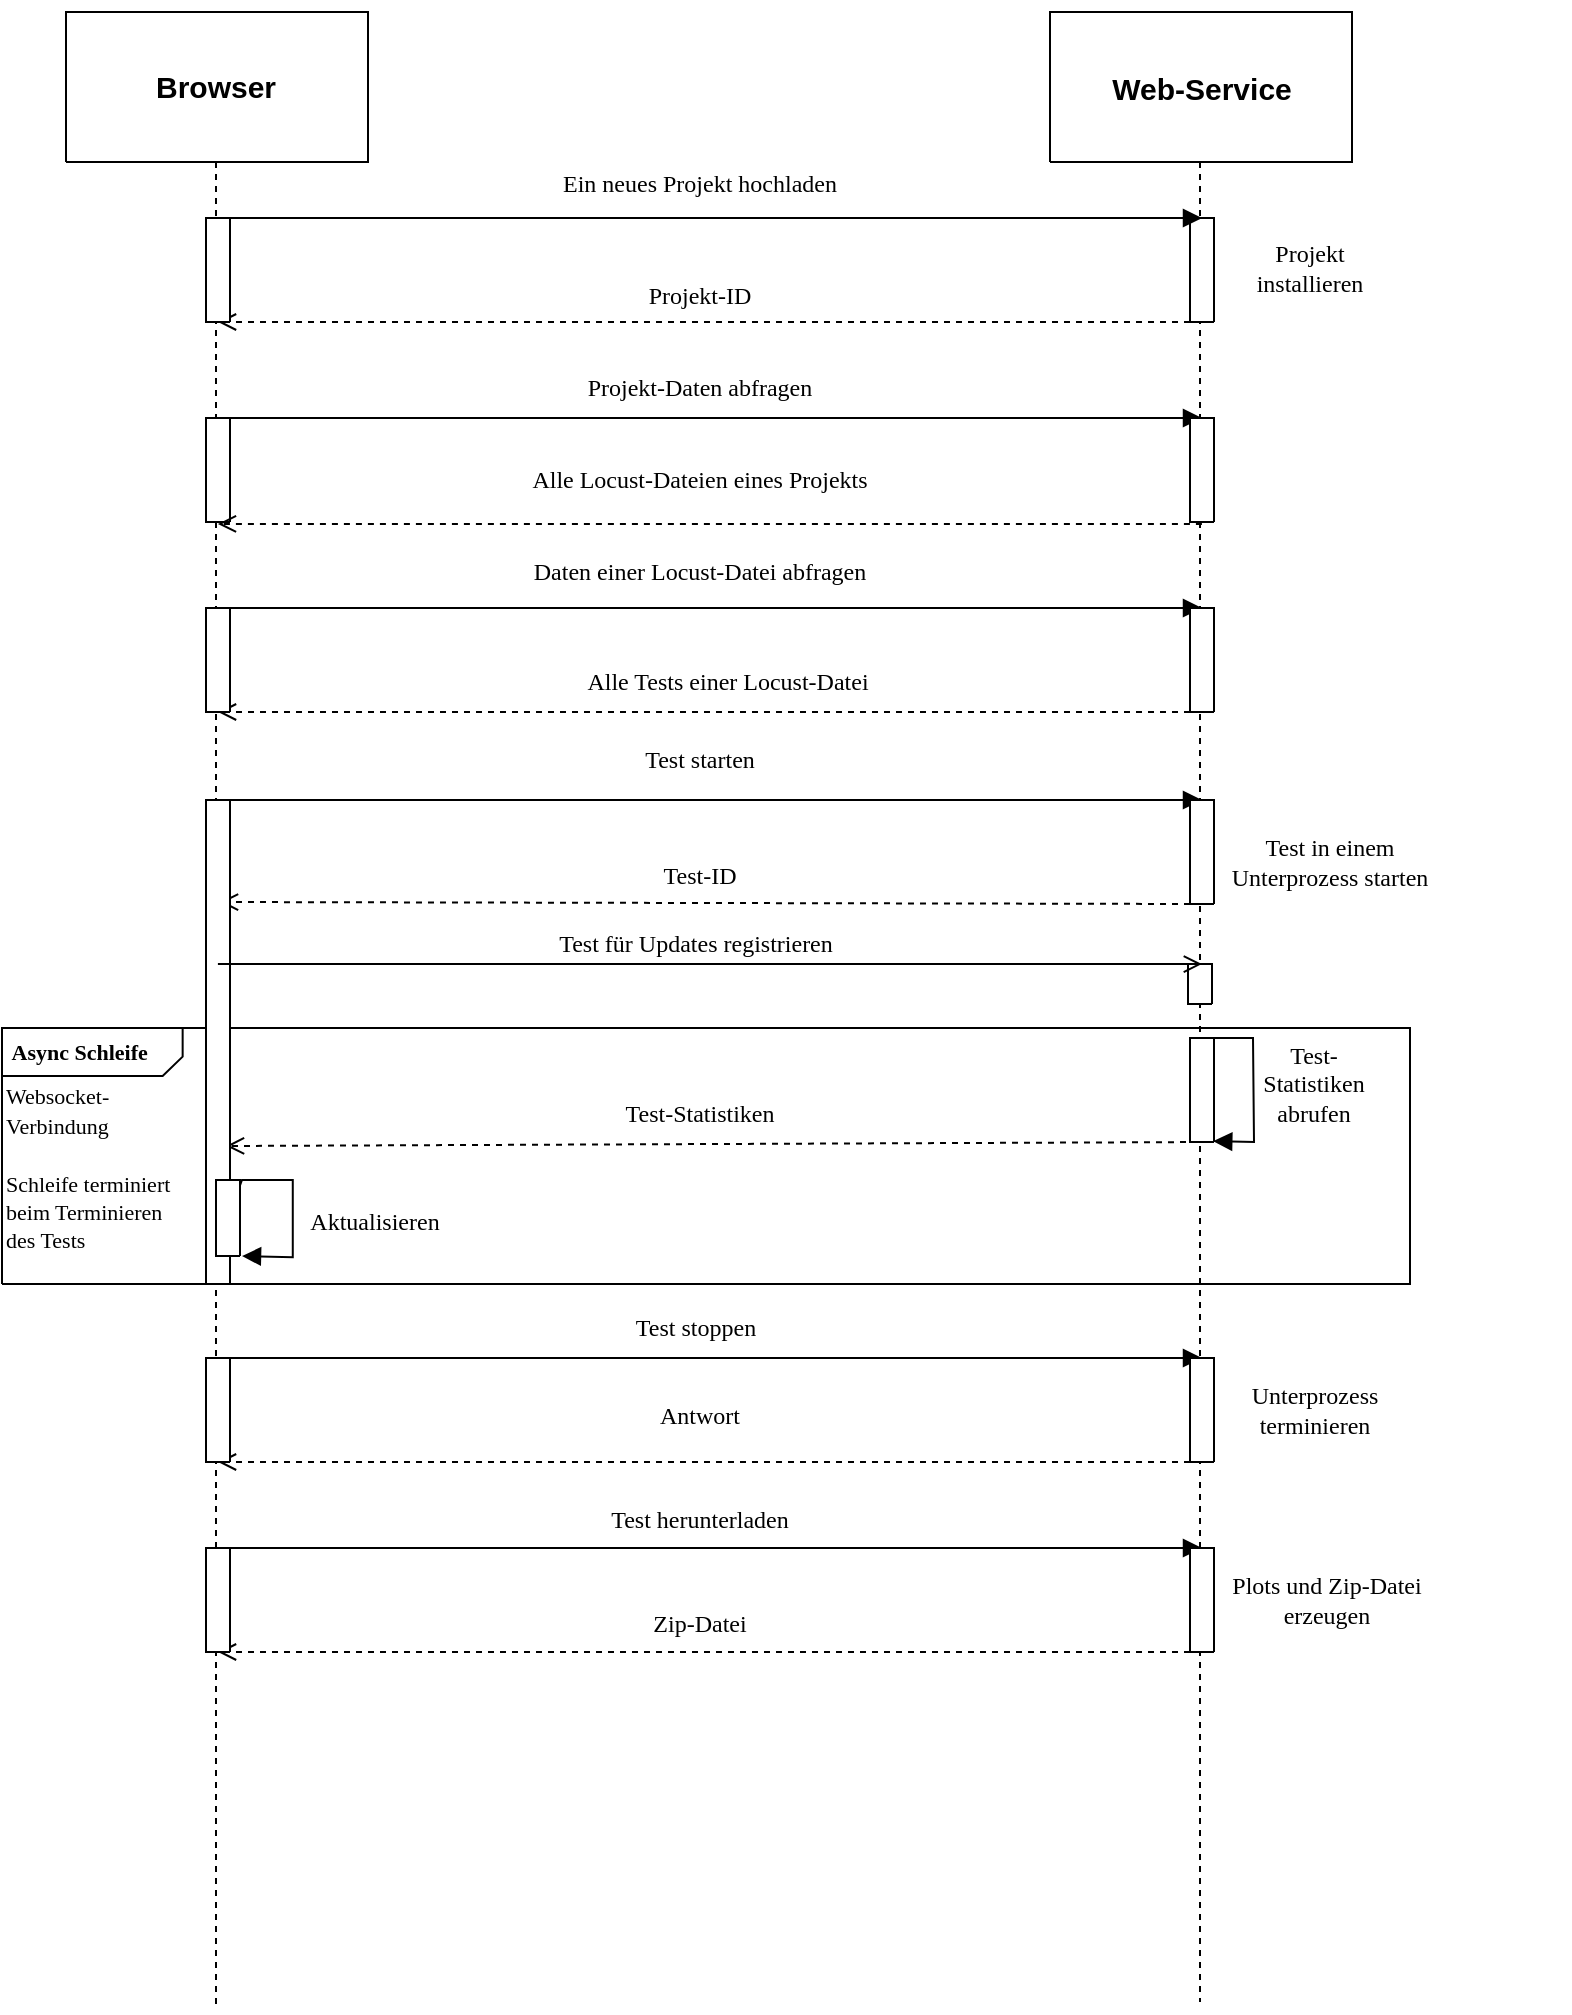 <mxfile version="16.1.2" type="device"><diagram name="Zeichenblatt-1" id="Zeichenblatt-1"><mxGraphModel dx="1102" dy="857" grid="1" gridSize="10" guides="1" tooltips="1" connect="1" arrows="1" fold="1" page="1" pageScale="1" pageWidth="827" pageHeight="1169" math="0" shadow="0"><root><mxCell id="0"/><mxCell id="1" value="Verbinder" parent="0"/><mxCell id="32" style="vsdxID=87;fillColor=#FFFFFF;gradientColor=none;fillOpacity=0;shape=stencil(nZBLDoAgDERP0z3SIyjew0SURgSD+Lu9kMZoXLhwN9O+tukAlrNpJg1SzDH4QW/URgNYgZTkjA4UkwJUgGXng+6DX1zLfmoymdXo17xh5zmRJ6Q42BWCfc2oJfdAr+Yv+AP9Cb7OJ3H/2JG1HNGz/84klThPVCc=);labelBackgroundColor=none;rounded=0;html=1;whiteSpace=wrap;" parent="1" vertex="1"><mxGeometry x="56" y="533" width="704" height="128" as="geometry"/></mxCell><mxCell id="33" value="&lt;font style=&quot;font-size: 11px ; font-family: &amp;#34;calibri&amp;#34; ; color: #000000 ; direction: ltr ; letter-spacing: 0px ; line-height: 120% ; opacity: 1&quot;&gt;&lt;b&gt;&amp;nbsp;Async Schleife&lt;/b&gt;&lt;b&gt;&lt;br&gt;&lt;/b&gt;&lt;/font&gt;" style="verticalAlign=middle;align=left;vsdxID=88;fillColor=#ffffff;gradientColor=none;shape=stencil(nZHBDsIgEES/Zq9kYWvUc63/0aRUiAgNpWr/vpA9WHswqbeZ5c2GzALVo2kHDQrHFMNdv2yXDNAFlLLe6GhTVkANUN2HqG8xTL5jP7SFLOoRnmXDm3NYEgpndhLZXxl11q9QKUUld+BKnOgLP5zFsdoT+LEd/wM3P87iU0xvneNe1+/bIvOIj0DNAg==);labelBackgroundColor=none;rounded=0;html=1;whiteSpace=wrap;" parent="32" vertex="1"><mxGeometry width="704" height="24" as="geometry"/></mxCell><mxCell id="34" value="&lt;font style=&quot;font-size: 11px ; font-family: &amp;#34;calibri&amp;#34; ; color: #000000 ; direction: ltr ; letter-spacing: 0px ; line-height: 120% ; opacity: 1&quot;&gt;Websocket-Verbindung&lt;br&gt;&lt;br&gt;Schleife terminiert&lt;br&gt;beim Terminieren&lt;br&gt;des Tests&lt;br&gt;&lt;/font&gt;" style="verticalAlign=middle;align=left;vsdxID=89;fillColor=none;gradientColor=none;labelBackgroundColor=none;rounded=0;html=1;strokeColor=none;whiteSpace=wrap;" parent="32" vertex="1"><mxGeometry y="24" width="100" height="92" as="geometry"/></mxCell><mxCell id="2" style="vsdxID=2;fillColor=#FFFFFF;gradientColor=none;shape=stencil(nZBLDoAgDERP0z3SIyjew0SURgSD+Lu9kMZoXLhwN9O+tukAlrNpJg1SzDH4QW/URgNYgZTkjA4UkwJUgGXng+6DX1zLfmoymdXo17xh5zmRJ6Q42BWCfc2oJfdAr+Yv+AP9Cb7OJ3H/2JG1HNGz/84klThPVCc=);labelBackgroundColor=none;rounded=0;html=1;whiteSpace=wrap;" parent="1" vertex="1"><mxGeometry x="88" y="25" width="151" height="75" as="geometry"/></mxCell><mxCell id="3" style="vsdxID=3;fillColor=#FFFFFF;gradientColor=none;shape=stencil(nZBLDoAgDERP0z3SIyjew0SURgSD+Lu9kMZoXLhwN9O+tukAlrNpJg1SzDH4QW/URgNYgZTkjA4UkwJUgGXng+6DX1zLfmoymdXo17xh5zmRJ6Q42BWCfc2oJfdAr+Yv+AP9Cb7OJ3H/2JG1HNGz/84klThPVCc=);labelBackgroundColor=none;rounded=0;html=1;whiteSpace=wrap;" parent="2" vertex="1"><mxGeometry x="39" y="19" width="72" height="36" as="geometry"/></mxCell><mxCell id="4" style="vsdxID=4;fillColor=#FFFFFF;gradientColor=none;shape=stencil(1VFBDsIgEHwNRxKE+IJa/7GxSyFiaRa07e+FLImtB+/eZnZmdgkjTJcczCi0SpniHRc/ZCfMRWjtJ4fkc0HC9MJ0NhKOFJ/TwHyG6qzoEV91w8q5s6oRrTamJ8X8yl6gW9GoeZuVtgP9vUitElafJMUM2cfpEA1AI8pyRNoAYwuylBbEeTf+h2cV8Plm60Pglvb6dy1lxJWa/g0=);labelBackgroundColor=none;rounded=0;html=1;whiteSpace=wrap;" parent="2" vertex="1"><mxGeometry x="63" y="-5" width="24" height="1" as="geometry"/></mxCell><mxCell id="5" style="vsdxID=6;edgeStyle=none;dashed=1;startArrow=none;endArrow=none;startSize=5;endSize=5;spacingTop=0;spacingBottom=0;spacingLeft=0;spacingRight=0;verticalAlign=middle;html=1;labelBackgroundColor=#ffffff;rounded=0;" parent="2" edge="1"><mxGeometry relative="1" as="geometry"><Array as="points"/><mxPoint x="75" y="75" as="sourcePoint"/><mxPoint x="75" y="999" as="targetPoint"/></mxGeometry></mxCell><mxCell id="6" value="&lt;font style=&quot;font-size:16px;font-family:Calibri;color:#000000;direction:ltr;letter-spacing:0px;line-height:120%;opacity:1&quot;&gt;&lt;b&gt;Browser&lt;br/&gt;&lt;/b&gt;&lt;/font&gt;" style="text;vsdxID=2;fillColor=none;gradientColor=none;labelBackgroundColor=none;rounded=0;html=1;whiteSpace=wrap;verticalAlign=middle;align=center;strokeColor=none;;html=1;" parent="2" vertex="1"><mxGeometry y="-0.74" width="151.49" height="75.74" as="geometry"/></mxCell><mxCell id="XmL9ngLNrvEU6f_XPUR1-67" value="&lt;font color=&quot;#000000&quot; size=&quot;1&quot;&gt;&lt;b style=&quot;font-size: 15px&quot;&gt;Browser&lt;/b&gt;&lt;/font&gt;" style="rounded=0;whiteSpace=wrap;html=1;labelBackgroundColor=none;labelBorderColor=none;fontColor=#F19C99;strokeColor=none;" parent="2" vertex="1"><mxGeometry x="15" y="7" width="120" height="60" as="geometry"/></mxCell><mxCell id="7" style="vsdxID=7;fillColor=#FFFFFF;gradientColor=none;shape=stencil(nZBLDoAgDERP0z3SIyjew0SURgSD+Lu9kMZoXLhwN9O+tukAlrNpJg1SzDH4QW/URgNYgZTkjA4UkwJUgGXng+6DX1zLfmoymdXo17xh5zmRJ6Q42BWCfc2oJfdAr+Yv+AP9Cb7OJ3H/2JG1HNGz/84klThPVCc=);labelBackgroundColor=none;rounded=0;html=1;whiteSpace=wrap;" parent="1" vertex="1"><mxGeometry x="580" y="25" width="151" height="75" as="geometry"/></mxCell><mxCell id="8" style="vsdxID=8;fillColor=#FFFFFF;gradientColor=none;shape=stencil(nZBLDoAgDERP0z3SIyjew0SURgSD+Lu9kMZoXLhwN9O+tukAlrNpJg1SzDH4QW/URgNYgZTkjA4UkwJUgGXng+6DX1zLfmoymdXo17xh5zmRJ6Q42BWCfc2oJfdAr+Yv+AP9Cb7OJ3H/2JG1HNGz/84klThPVCc=);labelBackgroundColor=none;rounded=0;html=1;whiteSpace=wrap;" parent="7" vertex="1"><mxGeometry x="39" y="19" width="72" height="36" as="geometry"/></mxCell><mxCell id="9" style="vsdxID=9;fillColor=#FFFFFF;gradientColor=none;shape=stencil(1VFBDsIgEHwNRxKE+IJa/7GxSyFiaRa07e+FLImtB+/eZnZmdgkjTJcczCi0SpniHRc/ZCfMRWjtJ4fkc0HC9MJ0NhKOFJ/TwHyG6qzoEV91w8q5s6oRrTamJ8X8yl6gW9GoeZuVtgP9vUitElafJMUM2cfpEA1AI8pyRNoAYwuylBbEeTf+h2cV8Plm60Pglvb6dy1lxJWa/g0=);labelBackgroundColor=none;rounded=0;html=1;whiteSpace=wrap;" parent="7" vertex="1"><mxGeometry x="63" y="-5" width="24" height="1" as="geometry"/></mxCell><mxCell id="10" style="vsdxID=11;edgeStyle=none;dashed=1;startArrow=none;endArrow=none;startSize=5;endSize=5;spacingTop=0;spacingBottom=0;spacingLeft=0;spacingRight=0;verticalAlign=middle;html=1;labelBackgroundColor=#ffffff;rounded=0;" parent="7" edge="1"><mxGeometry relative="1" as="geometry"><Array as="points"/><mxPoint x="75" y="75" as="sourcePoint"/><mxPoint x="75" y="995" as="targetPoint"/></mxGeometry></mxCell><mxCell id="11" value="&lt;font style=&quot;font-size:16px;font-family:Calibri;color:#000000;direction:ltr;letter-spacing:0px;line-height:120%;opacity:1&quot;&gt;&lt;b&gt;Server&lt;br/&gt;&lt;/b&gt;&lt;/font&gt;" style="text;vsdxID=7;fillColor=none;gradientColor=none;labelBackgroundColor=none;rounded=0;html=1;whiteSpace=wrap;verticalAlign=middle;align=center;strokeColor=none;;html=1;" parent="7" vertex="1"><mxGeometry y="-0.74" width="151.49" height="75.74" as="geometry"/></mxCell><mxCell id="XmL9ngLNrvEU6f_XPUR1-68" value="&lt;font color=&quot;#000000&quot; size=&quot;1&quot;&gt;&lt;b style=&quot;font-size: 15px&quot;&gt;Web-Service&lt;/b&gt;&lt;/font&gt;" style="rounded=0;whiteSpace=wrap;html=1;labelBackgroundColor=none;labelBorderColor=none;fontColor=#F19C99;strokeColor=none;" parent="7" vertex="1"><mxGeometry x="15.74" y="7.5" width="120" height="60" as="geometry"/></mxCell><mxCell id="57" style="vsdxID=19;edgeStyle=none;dashed=1;startArrow=none;endArrow=open;startSize=2;endSize=7;spacingTop=0;spacingBottom=0;spacingLeft=0;spacingRight=0;verticalAlign=middle;html=1;labelBackgroundColor=#ffffff;rounded=0;" parent="1" edge="1"><mxGeometry relative="1" as="geometry"><mxPoint as="offset"/><Array as="points"/><mxPoint x="656" y="180" as="sourcePoint"/><mxPoint x="164" y="180" as="targetPoint"/></mxGeometry></mxCell><mxCell id="12" style="vsdxID=29;rotation=270;fillColor=#FFFFFF;gradientColor=none;shape=stencil(nZBLDoAgDERP0z3SIyjew0SURgSD+Lu9kMZoXLhwN9O+tukAlrNpJg1SzDH4QW/URgNYgZTkjA4UkwJUgGXng+6DX1zLfmoymdXo17xh5zmRJ6Q42BWCfc2oJfdAr+Yv+AP9Cb7OJ3H/2JG1HNGz/84klThPVCc=);labelBackgroundColor=none;rounded=0;html=1;whiteSpace=wrap;" parent="1" vertex="1"><mxGeometry x="138" y="148" width="52" height="12" as="geometry"/></mxCell><mxCell id="13" style="vsdxID=30;rotation=270;fillColor=#FFFFFF;gradientColor=none;shape=stencil(nZBLDoAgDERP0z3SIyjew0SURgSD+Lu9kMZoXLhwN9O+tukAlrNpJg1SzDH4QW/URgNYgZTkjA4UkwJUgGXng+6DX1zLfmoymdXo17xh5zmRJ6Q42BWCfc2oJfdAr+Yv+AP9Cb7OJ3H/2JG1HNGz/84klThPVCc=);labelBackgroundColor=none;rounded=0;html=1;whiteSpace=wrap;" parent="1" vertex="1"><mxGeometry x="630" y="148" width="52" height="12" as="geometry"/></mxCell><mxCell id="14" value="&lt;font style=&quot;font-size: 12px ; font-family: &amp;#34;calibri&amp;#34; ; color: #000000 ; direction: ltr ; letter-spacing: 0px ; line-height: 120% ; opacity: 1&quot;&gt;Ein neues Projekt hochladen&lt;br&gt;&lt;/font&gt;" style="verticalAlign=middle;align=center;vsdxID=50;fillColor=none;gradientColor=none;shape=stencil(nZBLDoAgDERP0z3SIyjew0SURgSD+Lu9kMZoXLhwN9O+tukAlrNpJg1SzDH4QW/URgNYgZTkjA4UkwJUgGXng+6DX1zLfmoymdXo17xh5zmRJ6Q42BWCfc2oJfdAr+Yv+AP9Cb7OJ3H/2JG1HNGz/84klThPVCc=);strokeColor=none;labelBackgroundColor=none;rounded=0;html=1;whiteSpace=wrap;" parent="1" vertex="1"><mxGeometry x="275" y="101" width="260" height="20" as="geometry"/></mxCell><mxCell id="15" value="&lt;font style=&quot;font-size: 12px ; font-family: &amp;#34;calibri&amp;#34; ; color: #000000 ; direction: ltr ; letter-spacing: 0px ; line-height: 120% ; opacity: 1&quot;&gt;Projekt&lt;br&gt;installieren&lt;br&gt;&lt;/font&gt;" style="verticalAlign=middle;align=center;vsdxID=51;fillColor=none;gradientColor=none;shape=stencil(nZBLDoAgDERP0z3SIyjew0SURgSD+Lu9kMZoXLhwN9O+tukAlrNpJg1SzDH4QW/URgNYgZTkjA4UkwJUgGXng+6DX1zLfmoymdXo17xh5zmRJ6Q42BWCfc2oJfdAr+Yv+AP9Cb7OJ3H/2JG1HNGz/84klThPVCc=);strokeColor=none;labelBackgroundColor=none;rounded=0;html=1;whiteSpace=wrap;" parent="1" vertex="1"><mxGeometry x="580" y="143" width="260" height="20" as="geometry"/></mxCell><mxCell id="16" value="&lt;font style=&quot;font-size: 12px ; font-family: &amp;#34;calibri&amp;#34; ; color: #000000 ; direction: ltr ; letter-spacing: 0px ; line-height: 120% ; opacity: 1&quot;&gt;Projekt-ID&lt;br&gt;&lt;/font&gt;" style="verticalAlign=middle;align=center;vsdxID=52;fillColor=none;gradientColor=none;shape=stencil(nZBLDoAgDERP0z3SIyjew0SURgSD+Lu9kMZoXLhwN9O+tukAlrNpJg1SzDH4QW/URgNYgZTkjA4UkwJUgGXng+6DX1zLfmoymdXo17xh5zmRJ6Q42BWCfc2oJfdAr+Yv+AP9Cb7OJ3H/2JG1HNGz/84klThPVCc=);strokeColor=none;labelBackgroundColor=none;rounded=0;html=1;whiteSpace=wrap;" parent="1" vertex="1"><mxGeometry x="275" y="157" width="260" height="20" as="geometry"/></mxCell><mxCell id="58" style="vsdxID=59;edgeStyle=none;startArrow=none;endArrow=block;startSize=2;endSize=7;spacingTop=0;spacingBottom=0;spacingLeft=0;spacingRight=0;verticalAlign=middle;html=1;labelBackgroundColor=#ffffff;rounded=0;" parent="1" edge="1"><mxGeometry relative="1" as="geometry"><mxPoint as="offset"/><Array as="points"/><mxPoint x="164" y="228" as="sourcePoint"/><mxPoint x="656" y="228" as="targetPoint"/></mxGeometry></mxCell><mxCell id="17" style="vsdxID=61;rotation=270;fillColor=#FFFFFF;gradientColor=none;shape=stencil(nZBLDoAgDERP0z3SIyjew0SURgSD+Lu9kMZoXLhwN9O+tukAlrNpJg1SzDH4QW/URgNYgZTkjA4UkwJUgGXng+6DX1zLfmoymdXo17xh5zmRJ6Q42BWCfc2oJfdAr+Yv+AP9Cb7OJ3H/2JG1HNGz/84klThPVCc=);labelBackgroundColor=none;rounded=0;html=1;whiteSpace=wrap;" parent="1" vertex="1"><mxGeometry x="138" y="248" width="52" height="12" as="geometry"/></mxCell><mxCell id="18" style="vsdxID=62;rotation=270;fillColor=#FFFFFF;gradientColor=none;shape=stencil(nZBLDoAgDERP0z3SIyjew0SURgSD+Lu9kMZoXLhwN9O+tukAlrNpJg1SzDH4QW/URgNYgZTkjA4UkwJUgGXng+6DX1zLfmoymdXo17xh5zmRJ6Q42BWCfc2oJfdAr+Yv+AP9Cb7OJ3H/2JG1HNGz/84klThPVCc=);labelBackgroundColor=none;rounded=0;html=1;whiteSpace=wrap;" parent="1" vertex="1"><mxGeometry x="630" y="248" width="52" height="12" as="geometry"/></mxCell><mxCell id="19" value="&lt;font style=&quot;font-size: 12px ; font-family: &amp;#34;calibri&amp;#34; ; color: #000000 ; direction: ltr ; letter-spacing: 0px ; line-height: 120% ; opacity: 1&quot;&gt;Alle Locust-Dateien eines Projekts&lt;br&gt;&lt;/font&gt;" style="verticalAlign=middle;align=center;vsdxID=63;fillColor=none;gradientColor=none;shape=stencil(nZBLDoAgDERP0z3SIyjew0SURgSD+Lu9kMZoXLhwN9O+tukAlrNpJg1SzDH4QW/URgNYgZTkjA4UkwJUgGXng+6DX1zLfmoymdXo17xh5zmRJ6Q42BWCfc2oJfdAr+Yv+AP9Cb7OJ3H/2JG1HNGz/84klThPVCc=);strokeColor=none;labelBackgroundColor=none;rounded=0;html=1;whiteSpace=wrap;" parent="1" vertex="1"><mxGeometry x="275" y="249" width="260" height="20" as="geometry"/></mxCell><mxCell id="20" value="&lt;font style=&quot;font-size: 12px ; font-family: &amp;#34;calibri&amp;#34; ; color: #000000 ; direction: ltr ; letter-spacing: 0px ; line-height: 120% ; opacity: 1&quot;&gt;Projekt-Daten abfragen&lt;br&gt;&lt;/font&gt;" style="verticalAlign=middle;align=center;vsdxID=64;fillColor=none;gradientColor=none;shape=stencil(nZBLDoAgDERP0z3SIyjew0SURgSD+Lu9kMZoXLhwN9O+tukAlrNpJg1SzDH4QW/URgNYgZTkjA4UkwJUgGXng+6DX1zLfmoymdXo17xh5zmRJ6Q42BWCfc2oJfdAr+Yv+AP9Cb7OJ3H/2JG1HNGz/84klThPVCc=);strokeColor=none;labelBackgroundColor=none;rounded=0;html=1;whiteSpace=wrap;" parent="1" vertex="1"><mxGeometry x="275" y="203" width="260" height="20" as="geometry"/></mxCell><mxCell id="59" style="vsdxID=65;edgeStyle=none;startArrow=none;endArrow=block;startSize=2;endSize=7;spacingTop=0;spacingBottom=0;spacingLeft=0;spacingRight=0;verticalAlign=middle;html=1;labelBackgroundColor=#ffffff;rounded=0;" parent="1" edge="1"><mxGeometry relative="1" as="geometry"><mxPoint as="offset"/><Array as="points"/><mxPoint x="164" y="323" as="sourcePoint"/><mxPoint x="656" y="323" as="targetPoint"/></mxGeometry></mxCell><mxCell id="60" style="vsdxID=66;edgeStyle=none;dashed=1;startArrow=none;endArrow=open;startSize=2;endSize=7;spacingTop=0;spacingBottom=0;spacingLeft=0;spacingRight=0;verticalAlign=middle;html=1;labelBackgroundColor=#ffffff;rounded=0;" parent="1" edge="1"><mxGeometry relative="1" as="geometry"><mxPoint as="offset"/><Array as="points"/><mxPoint x="656" y="375" as="sourcePoint"/><mxPoint x="164" y="375" as="targetPoint"/></mxGeometry></mxCell><mxCell id="21" style="vsdxID=67;rotation=270;fillColor=#FFFFFF;gradientColor=none;shape=stencil(nZBLDoAgDERP0z3SIyjew0SURgSD+Lu9kMZoXLhwN9O+tukAlrNpJg1SzDH4QW/URgNYgZTkjA4UkwJUgGXng+6DX1zLfmoymdXo17xh5zmRJ6Q42BWCfc2oJfdAr+Yv+AP9Cb7OJ3H/2JG1HNGz/84klThPVCc=);labelBackgroundColor=none;rounded=0;html=1;whiteSpace=wrap;" parent="1" vertex="1"><mxGeometry x="138" y="343" width="52" height="12" as="geometry"/></mxCell><mxCell id="22" style="vsdxID=68;rotation=270;fillColor=#FFFFFF;gradientColor=none;shape=stencil(nZBLDoAgDERP0z3SIyjew0SURgSD+Lu9kMZoXLhwN9O+tukAlrNpJg1SzDH4QW/URgNYgZTkjA4UkwJUgGXng+6DX1zLfmoymdXo17xh5zmRJ6Q42BWCfc2oJfdAr+Yv+AP9Cb7OJ3H/2JG1HNGz/84klThPVCc=);labelBackgroundColor=none;rounded=0;html=1;whiteSpace=wrap;" parent="1" vertex="1"><mxGeometry x="630" y="343" width="52" height="12" as="geometry"/></mxCell><mxCell id="23" value="&lt;font style=&quot;font-size: 12px ; font-family: &amp;#34;calibri&amp;#34; ; color: #000000 ; direction: ltr ; letter-spacing: 0px ; line-height: 120% ; opacity: 1&quot;&gt;Alle Tests einer Locust-Datei&lt;br&gt;&lt;/font&gt;" style="verticalAlign=middle;align=center;vsdxID=69;fillColor=none;gradientColor=none;shape=stencil(nZBLDoAgDERP0z3SIyjew0SURgSD+Lu9kMZoXLhwN9O+tukAlrNpJg1SzDH4QW/URgNYgZTkjA4UkwJUgGXng+6DX1zLfmoymdXo17xh5zmRJ6Q42BWCfc2oJfdAr+Yv+AP9Cb7OJ3H/2JG1HNGz/84klThPVCc=);strokeColor=none;labelBackgroundColor=none;rounded=0;html=1;whiteSpace=wrap;" parent="1" vertex="1"><mxGeometry x="289" y="350" width="260" height="20" as="geometry"/></mxCell><mxCell id="24" value="&lt;font style=&quot;font-size: 12px ; font-family: &amp;#34;calibri&amp;#34; ; color: #000000 ; direction: ltr ; letter-spacing: 0px ; line-height: 120% ; opacity: 1&quot;&gt;Daten einer Locust-Datei abfragen&lt;br&gt;&lt;/font&gt;" style="verticalAlign=middle;align=center;vsdxID=70;fillColor=none;gradientColor=none;shape=stencil(nZBLDoAgDERP0z3SIyjew0SURgSD+Lu9kMZoXLhwN9O+tukAlrNpJg1SzDH4QW/URgNYgZTkjA4UkwJUgGXng+6DX1zLfmoymdXo17xh5zmRJ6Q42BWCfc2oJfdAr+Yv+AP9Cb7OJ3H/2JG1HNGz/84klThPVCc=);strokeColor=none;labelBackgroundColor=none;rounded=0;html=1;whiteSpace=wrap;" parent="1" vertex="1"><mxGeometry x="275" y="295" width="260" height="20" as="geometry"/></mxCell><mxCell id="61" style="vsdxID=71;edgeStyle=none;startArrow=none;endArrow=block;startSize=2;endSize=7;spacingTop=0;spacingBottom=0;spacingLeft=0;spacingRight=0;verticalAlign=middle;html=1;labelBackgroundColor=#ffffff;rounded=0;" parent="1" edge="1"><mxGeometry relative="1" as="geometry"><mxPoint as="offset"/><Array as="points"/><mxPoint x="164" y="419" as="sourcePoint"/><mxPoint x="656" y="419" as="targetPoint"/></mxGeometry></mxCell><mxCell id="62" style="vsdxID=72;edgeStyle=none;dashed=1;startArrow=none;endArrow=open;startSize=2;endSize=7;spacingTop=0;spacingBottom=0;spacingLeft=0;spacingRight=0;verticalAlign=middle;html=1;labelBackgroundColor=#ffffff;rounded=0;" parent="1" edge="1"><mxGeometry relative="1" as="geometry"><mxPoint x="-1" as="offset"/><Array as="points"/><mxPoint x="656" y="471" as="sourcePoint"/><mxPoint x="165" y="470" as="targetPoint"/></mxGeometry></mxCell><mxCell id="25" style="vsdxID=74;rotation=270;fillColor=#FFFFFF;gradientColor=none;shape=stencil(nZBLDoAgDERP0z3SIyjew0SURgSD+Lu9kMZoXLhwN9O+tukAlrNpJg1SzDH4QW/URgNYgZTkjA4UkwJUgGXng+6DX1zLfmoymdXo17xh5zmRJ6Q42BWCfc2oJfdAr+Yv+AP9Cb7OJ3H/2JG1HNGz/84klThPVCc=);labelBackgroundColor=none;rounded=0;html=1;whiteSpace=wrap;" parent="1" vertex="1"><mxGeometry x="630" y="439" width="52" height="12" as="geometry"/></mxCell><mxCell id="26" value="&lt;font style=&quot;font-size: 12px ; font-family: &amp;#34;calibri&amp;#34; ; color: #000000 ; direction: ltr ; letter-spacing: 0px ; line-height: 120% ; opacity: 1&quot;&gt;Test-ID&lt;br&gt;&lt;/font&gt;" style="verticalAlign=middle;align=center;vsdxID=75;fillColor=none;gradientColor=none;shape=stencil(nZBLDoAgDERP0z3SIyjew0SURgSD+Lu9kMZoXLhwN9O+tukAlrNpJg1SzDH4QW/URgNYgZTkjA4UkwJUgGXng+6DX1zLfmoymdXo17xh5zmRJ6Q42BWCfc2oJfdAr+Yv+AP9Cb7OJ3H/2JG1HNGz/84klThPVCc=);strokeColor=none;labelBackgroundColor=none;rounded=0;html=1;whiteSpace=wrap;" parent="1" vertex="1"><mxGeometry x="275" y="447" width="260" height="20" as="geometry"/></mxCell><mxCell id="27" value="&lt;font style=&quot;font-size: 12px ; font-family: &amp;#34;calibri&amp;#34; ; color: #000000 ; direction: ltr ; letter-spacing: 0px ; line-height: 120% ; opacity: 1&quot;&gt;Test starten&lt;br&gt;&lt;/font&gt;" style="verticalAlign=middle;align=center;vsdxID=76;fillColor=none;gradientColor=none;shape=stencil(nZBLDoAgDERP0z3SIyjew0SURgSD+Lu9kMZoXLhwN9O+tukAlrNpJg1SzDH4QW/URgNYgZTkjA4UkwJUgGXng+6DX1zLfmoymdXo17xh5zmRJ6Q42BWCfc2oJfdAr+Yv+AP9Cb7OJ3H/2JG1HNGz/84klThPVCc=);strokeColor=none;labelBackgroundColor=none;rounded=0;html=1;whiteSpace=wrap;" parent="1" vertex="1"><mxGeometry x="275" y="389" width="260" height="20" as="geometry"/></mxCell><mxCell id="28" value="&lt;font style=&quot;font-size: 12px ; font-family: &amp;#34;calibri&amp;#34; ; color: #000000 ; direction: ltr ; letter-spacing: 0px ; line-height: 120% ; opacity: 1&quot;&gt;Test in einem&lt;br&gt;Unterprozess starten&lt;br&gt;&lt;/font&gt;" style="verticalAlign=middle;align=center;vsdxID=77;fillColor=none;gradientColor=none;shape=stencil(nZBLDoAgDERP0z3SIyjew0SURgSD+Lu9kMZoXLhwN9O+tukAlrNpJg1SzDH4QW/URgNYgZTkjA4UkwJUgGXng+6DX1zLfmoymdXo17xh5zmRJ6Q42BWCfc2oJfdAr+Yv+AP9Cb7OJ3H/2JG1HNGz/84klThPVCc=);strokeColor=none;labelBackgroundColor=none;rounded=0;html=1;whiteSpace=wrap;" parent="1" vertex="1"><mxGeometry x="600" y="440" width="240" height="20" as="geometry"/></mxCell><mxCell id="63" style="vsdxID=82;edgeStyle=none;dashed=1;startArrow=none;endArrow=open;startSize=2;endSize=7;spacingTop=0;spacingBottom=0;spacingLeft=0;spacingRight=0;verticalAlign=middle;html=1;labelBackgroundColor=#ffffff;rounded=0;" parent="1" edge="1"><mxGeometry relative="1" as="geometry"><mxPoint as="offset"/><Array as="points"/><mxPoint x="660" y="590" as="sourcePoint"/><mxPoint x="168" y="592" as="targetPoint"/></mxGeometry></mxCell><mxCell id="29" style="vsdxID=83;rotation=270;fillColor=#FFFFFF;gradientColor=none;shape=stencil(nZBLDoAgDERP0z3SIyjew0SURgSD+Lu9kMZoXLhwN9O+tukAlrNpJg1SzDH4QW/URgNYgZTkjA4UkwJUgGXng+6DX1zLfmoymdXo17xh5zmRJ6Q42BWCfc2oJfdAr+Yv+AP9Cb7OJ3H/2JG1HNGz/84klThPVCc=);labelBackgroundColor=none;rounded=0;html=1;whiteSpace=wrap;" parent="1" vertex="1"><mxGeometry x="630" y="558" width="52" height="12" as="geometry"/></mxCell><mxCell id="30" value="&lt;font style=&quot;font-size: 12px ; font-family: &amp;#34;calibri&amp;#34; ; color: #000000 ; direction: ltr ; letter-spacing: 0px ; line-height: 120% ; opacity: 1&quot;&gt;&lt;br style=&quot;font-family: &amp;#34;helvetica&amp;#34;&quot;&gt;Test-Statistiken&lt;br style=&quot;font-family: &amp;#34;helvetica&amp;#34;&quot;&gt;&lt;/font&gt;" style="verticalAlign=middle;align=center;vsdxID=84;fillColor=none;gradientColor=none;shape=stencil(nZBLDoAgDERP0z3SIyjew0SURgSD+Lu9kMZoXLhwN9O+tukAlrNpJg1SzDH4QW/URgNYgZTkjA4UkwJUgGXng+6DX1zLfmoymdXo17xh5zmRJ6Q42BWCfc2oJfdAr+Yv+AP9Cb7OJ3H/2JG1HNGz/84klThPVCc=);strokeColor=none;labelBackgroundColor=none;rounded=0;html=1;whiteSpace=wrap;" parent="1" vertex="1"><mxGeometry x="275" y="550" width="260" height="36" as="geometry"/></mxCell><mxCell id="31" style="vsdxID=86;rotation=270;fillColor=#FFFFFF;gradientColor=none;shape=stencil(nZBLDoAgDERP0z3SIyjew0SURgSD+Lu9kMZoXLhwN9O+tukAlrNpJg1SzDH4QW/URgNYgZTkjA4UkwJUgGXng+6DX1zLfmoymdXo17xh5zmRJ6Q42BWCfc2oJfdAr+Yv+AP9Cb7OJ3H/2JG1HNGz/84klThPVCc=);labelBackgroundColor=none;rounded=0;html=1;whiteSpace=wrap;" parent="1" vertex="1"><mxGeometry x="43" y="534" width="242" height="12" as="geometry"/></mxCell><mxCell id="35" style="vsdxID=90;rotation=270;fillColor=#FFFFFF;gradientColor=none;shape=stencil(nZBLDoAgDERP0z3SIyjew0SURgSD+Lu9kMZoXLhwN9O+tukAlrNpJg1SzDH4QW/URgNYgZTkjA4UkwJUgGXng+6DX1zLfmoymdXo17xh5zmRJ6Q42BWCfc2oJfdAr+Yv+AP9Cb7OJ3H/2JG1HNGz/84klThPVCc=);labelBackgroundColor=none;rounded=0;html=1;whiteSpace=wrap;" parent="1" vertex="1"><mxGeometry x="150" y="622" width="38" height="12" as="geometry"/></mxCell><mxCell id="36" value="&lt;font style=&quot;font-size: 12px ; font-family: &amp;#34;calibri&amp;#34; ; color: #000000 ; direction: ltr ; letter-spacing: 0px ; line-height: 120% ; opacity: 1&quot;&gt;Aktualisieren&lt;br&gt;&lt;/font&gt;" style="verticalAlign=middle;align=center;vsdxID=92;fillColor=none;gradientColor=none;shape=stencil(nZBLDoAgDERP0z3SIyjew0SURgSD+Lu9kMZoXLhwN9O+tukAlrNpJg1SzDH4QW/URgNYgZTkjA4UkwJUgGXng+6DX1zLfmoymdXo17xh5zmRJ6Q42BWCfc2oJfdAr+Yv+AP9Cb7OJ3H/2JG1HNGz/84klThPVCc=);strokeColor=none;labelBackgroundColor=none;rounded=0;html=1;whiteSpace=wrap;" parent="1" vertex="1"><mxGeometry x="185" y="620" width="115" height="20" as="geometry"/></mxCell><mxCell id="64" style="vsdxID=93;edgeStyle=none;startArrow=none;endArrow=block;startSize=2;endSize=7;spacingTop=0;spacingBottom=0;spacingLeft=0;spacingRight=0;verticalAlign=middle;html=1;labelBackgroundColor=#ffffff;rounded=0;" parent="1" edge="1"><mxGeometry relative="1" as="geometry"><mxPoint as="offset"/><Array as="points"/><mxPoint x="164" y="698" as="sourcePoint"/><mxPoint x="656" y="698" as="targetPoint"/></mxGeometry></mxCell><mxCell id="65" style="vsdxID=94;edgeStyle=none;dashed=1;startArrow=none;endArrow=open;startSize=2;endSize=7;spacingTop=0;spacingBottom=0;spacingLeft=0;spacingRight=0;verticalAlign=middle;html=1;labelBackgroundColor=#ffffff;rounded=0;" parent="1" edge="1"><mxGeometry relative="1" as="geometry"><mxPoint as="offset"/><Array as="points"/><mxPoint x="656" y="750" as="sourcePoint"/><mxPoint x="164" y="750" as="targetPoint"/></mxGeometry></mxCell><mxCell id="37" style="vsdxID=95;rotation=270;fillColor=#FFFFFF;gradientColor=none;shape=stencil(nZBLDoAgDERP0z3SIyjew0SURgSD+Lu9kMZoXLhwN9O+tukAlrNpJg1SzDH4QW/URgNYgZTkjA4UkwJUgGXng+6DX1zLfmoymdXo17xh5zmRJ6Q42BWCfc2oJfdAr+Yv+AP9Cb7OJ3H/2JG1HNGz/84klThPVCc=);labelBackgroundColor=none;rounded=0;html=1;whiteSpace=wrap;" parent="1" vertex="1"><mxGeometry x="138" y="718" width="52" height="12" as="geometry"/></mxCell><mxCell id="38" style="vsdxID=96;rotation=270;fillColor=#FFFFFF;gradientColor=none;shape=stencil(nZBLDoAgDERP0z3SIyjew0SURgSD+Lu9kMZoXLhwN9O+tukAlrNpJg1SzDH4QW/URgNYgZTkjA4UkwJUgGXng+6DX1zLfmoymdXo17xh5zmRJ6Q42BWCfc2oJfdAr+Yv+AP9Cb7OJ3H/2JG1HNGz/84klThPVCc=);labelBackgroundColor=none;rounded=0;html=1;whiteSpace=wrap;" parent="1" vertex="1"><mxGeometry x="630" y="718" width="52" height="12" as="geometry"/></mxCell><mxCell id="39" value="&lt;font style=&quot;font-size: 12px ; font-family: &amp;#34;calibri&amp;#34; ; color: #000000 ; direction: ltr ; letter-spacing: 0px ; line-height: 120% ; opacity: 1&quot;&gt;Antwort&lt;br&gt;&lt;/font&gt;" style="verticalAlign=middle;align=center;vsdxID=97;fillColor=none;gradientColor=none;shape=stencil(nZBLDoAgDERP0z3SIyjew0SURgSD+Lu9kMZoXLhwN9O+tukAlrNpJg1SzDH4QW/URgNYgZTkjA4UkwJUgGXng+6DX1zLfmoymdXo17xh5zmRJ6Q42BWCfc2oJfdAr+Yv+AP9Cb7OJ3H/2JG1HNGz/84klThPVCc=);strokeColor=none;labelBackgroundColor=none;rounded=0;html=1;whiteSpace=wrap;" parent="1" vertex="1"><mxGeometry x="275" y="717" width="260" height="20" as="geometry"/></mxCell><mxCell id="40" value="&lt;font style=&quot;font-size: 12px ; font-family: &amp;#34;calibri&amp;#34; ; color: #000000 ; direction: ltr ; letter-spacing: 0px ; line-height: 120% ; opacity: 1&quot;&gt;Test stoppen&lt;br&gt;&lt;/font&gt;" style="verticalAlign=middle;align=center;vsdxID=98;fillColor=none;gradientColor=none;shape=stencil(nZBLDoAgDERP0z3SIyjew0SURgSD+Lu9kMZoXLhwN9O+tukAlrNpJg1SzDH4QW/URgNYgZTkjA4UkwJUgGXng+6DX1zLfmoymdXo17xh5zmRJ6Q42BWCfc2oJfdAr+Yv+AP9Cb7OJ3H/2JG1HNGz/84klThPVCc=);strokeColor=none;labelBackgroundColor=none;rounded=0;html=1;whiteSpace=wrap;" parent="1" vertex="1"><mxGeometry x="273" y="673" width="260" height="20" as="geometry"/></mxCell><mxCell id="66" style="vsdxID=99;edgeStyle=none;startArrow=none;endArrow=block;startSize=2;endSize=7;spacingTop=0;spacingBottom=0;spacingLeft=0;spacingRight=0;verticalAlign=middle;html=1;labelBackgroundColor=#ffffff;rounded=0;" parent="1" edge="1"><mxGeometry relative="1" as="geometry"><mxPoint as="offset"/><Array as="points"/><mxPoint x="164" y="793" as="sourcePoint"/><mxPoint x="656" y="793" as="targetPoint"/></mxGeometry></mxCell><mxCell id="67" style="vsdxID=100;edgeStyle=none;dashed=1;startArrow=none;endArrow=open;startSize=2;endSize=7;spacingTop=0;spacingBottom=0;spacingLeft=0;spacingRight=0;verticalAlign=middle;html=1;labelBackgroundColor=#ffffff;rounded=0;" parent="1" edge="1"><mxGeometry relative="1" as="geometry"><mxPoint x="-1" as="offset"/><Array as="points"/><mxPoint x="656" y="845" as="sourcePoint"/><mxPoint x="164" y="845" as="targetPoint"/></mxGeometry></mxCell><mxCell id="41" style="vsdxID=101;rotation=270;fillColor=#FFFFFF;gradientColor=none;shape=stencil(nZBLDoAgDERP0z3SIyjew0SURgSD+Lu9kMZoXLhwN9O+tukAlrNpJg1SzDH4QW/URgNYgZTkjA4UkwJUgGXng+6DX1zLfmoymdXo17xh5zmRJ6Q42BWCfc2oJfdAr+Yv+AP9Cb7OJ3H/2JG1HNGz/84klThPVCc=);labelBackgroundColor=none;rounded=0;html=1;whiteSpace=wrap;" parent="1" vertex="1"><mxGeometry x="138" y="813" width="52" height="12" as="geometry"/></mxCell><mxCell id="42" style="vsdxID=102;rotation=270;fillColor=#FFFFFF;gradientColor=none;shape=stencil(nZBLDoAgDERP0z3SIyjew0SURgSD+Lu9kMZoXLhwN9O+tukAlrNpJg1SzDH4QW/URgNYgZTkjA4UkwJUgGXng+6DX1zLfmoymdXo17xh5zmRJ6Q42BWCfc2oJfdAr+Yv+AP9Cb7OJ3H/2JG1HNGz/84klThPVCc=);labelBackgroundColor=none;rounded=0;html=1;whiteSpace=wrap;" parent="1" vertex="1"><mxGeometry x="630" y="813" width="52" height="12" as="geometry"/></mxCell><mxCell id="43" value="&lt;font style=&quot;font-size: 12px ; font-family: &amp;#34;calibri&amp;#34; ; color: #000000 ; direction: ltr ; letter-spacing: 0px ; line-height: 120% ; opacity: 1&quot;&gt;Zip-Datei&lt;br&gt;&lt;/font&gt;" style="verticalAlign=middle;align=center;vsdxID=103;fillColor=none;gradientColor=none;shape=stencil(nZBLDoAgDERP0z3SIyjew0SURgSD+Lu9kMZoXLhwN9O+tukAlrNpJg1SzDH4QW/URgNYgZTkjA4UkwJUgGXng+6DX1zLfmoymdXo17xh5zmRJ6Q42BWCfc2oJfdAr+Yv+AP9Cb7OJ3H/2JG1HNGz/84klThPVCc=);strokeColor=none;labelBackgroundColor=none;rounded=0;html=1;whiteSpace=wrap;" parent="1" vertex="1"><mxGeometry x="275" y="821" width="260" height="20" as="geometry"/></mxCell><mxCell id="44" value="&lt;font style=&quot;font-size: 12px ; font-family: &amp;#34;calibri&amp;#34; ; color: #000000 ; direction: ltr ; letter-spacing: 0px ; line-height: 120% ; opacity: 1&quot;&gt;Test herunterladen&lt;br&gt;&lt;/font&gt;" style="verticalAlign=middle;align=center;vsdxID=104;fillColor=none;gradientColor=none;shape=stencil(nZBLDoAgDERP0z3SIyjew0SURgSD+Lu9kMZoXLhwN9O+tukAlrNpJg1SzDH4QW/URgNYgZTkjA4UkwJUgGXng+6DX1zLfmoymdXo17xh5zmRJ6Q42BWCfc2oJfdAr+Yv+AP9Cb7OJ3H/2JG1HNGz/84klThPVCc=);strokeColor=none;labelBackgroundColor=none;rounded=0;html=1;whiteSpace=wrap;" parent="1" vertex="1"><mxGeometry x="275" y="769" width="260" height="20" as="geometry"/></mxCell><mxCell id="45" value="&lt;font style=&quot;font-size: 12px ; font-family: &amp;#34;calibri&amp;#34; ; color: #000000 ; direction: ltr ; letter-spacing: 0px ; line-height: 120% ; opacity: 1&quot;&gt;Plots und Zip-Datei&lt;br&gt;erzeugen&lt;br&gt;&lt;/font&gt;" style="verticalAlign=middle;align=center;vsdxID=105;fillColor=none;gradientColor=none;shape=stencil(nZBLDoAgDERP0z3SIyjew0SURgSD+Lu9kMZoXLhwN9O+tukAlrNpJg1SzDH4QW/URgNYgZTkjA4UkwJUgGXng+6DX1zLfmoymdXo17xh5zmRJ6Q42BWCfc2oJfdAr+Yv+AP9Cb7OJ3H/2JG1HNGz/84klThPVCc=);strokeColor=none;labelBackgroundColor=none;rounded=0;html=1;whiteSpace=wrap;" parent="1" vertex="1"><mxGeometry x="630" y="809" width="177" height="20" as="geometry"/></mxCell><mxCell id="46" value="&lt;font style=&quot;font-size: 12px ; font-family: &amp;#34;calibri&amp;#34; ; color: #000000 ; direction: ltr ; letter-spacing: 0px ; line-height: 120% ; opacity: 1&quot;&gt;Unterprozess&lt;br&gt;terminieren&lt;br&gt;&lt;/font&gt;" style="verticalAlign=middle;align=center;vsdxID=106;fillColor=none;gradientColor=none;shape=stencil(nZBLDoAgDERP0z3SIyjew0SURgSD+Lu9kMZoXLhwN9O+tukAlrNpJg1SzDH4QW/URgNYgZTkjA4UkwJUgGXng+6DX1zLfmoymdXo17xh5zmRJ6Q42BWCfc2oJfdAr+Yv+AP9Cb7OJ3H/2JG1HNGz/84klThPVCc=);strokeColor=none;labelBackgroundColor=none;rounded=0;html=1;whiteSpace=wrap;" parent="1" vertex="1"><mxGeometry x="636.5" y="714" width="151" height="20" as="geometry"/></mxCell><mxCell id="47" value="&lt;font style=&quot;font-size: 12px ; font-family: &amp;#34;calibri&amp;#34; ; color: #000000 ; direction: ltr ; letter-spacing: 0px ; line-height: 120% ; opacity: 1&quot;&gt;Test für Updates registrieren&lt;br&gt;&lt;/font&gt;" style="verticalAlign=middle;align=center;vsdxID=109;fillColor=none;gradientColor=none;shape=stencil(nZBLDoAgDERP0z3SIyjew0SURgSD+Lu9kMZoXLhwN9O+tukAlrNpJg1SzDH4QW/URgNYgZTkjA4UkwJUgGXng+6DX1zLfmoymdXo17xh5zmRJ6Q42BWCfc2oJfdAr+Yv+AP9Cb7OJ3H/2JG1HNGz/84klThPVCc=);strokeColor=none;labelBackgroundColor=none;rounded=0;html=1;whiteSpace=wrap;" parent="1" vertex="1"><mxGeometry x="289" y="479" width="228" height="24" as="geometry"/></mxCell><mxCell id="48" value="&lt;font style=&quot;font-size: 12px ; font-family: &amp;#34;calibri&amp;#34; ; color: #000000 ; direction: ltr ; letter-spacing: 0px ; line-height: 120% ; opacity: 1&quot;&gt;Test-Statistiken abrufen&lt;br&gt;&lt;/font&gt;" style="verticalAlign=middle;align=center;vsdxID=114;fillColor=none;gradientColor=none;shape=stencil(nZBLDoAgDERP0z3SIyjew0SURgSD+Lu9kMZoXLhwN9O+tukAlrNpJg1SzDH4QW/URgNYgZTkjA4UkwJUgGXng+6DX1zLfmoymdXo17xh5zmRJ6Q42BWCfc2oJfdAr+Yv+AP9Cb7OJ3H/2JG1HNGz/84klThPVCc=);strokeColor=none;labelBackgroundColor=none;rounded=0;html=1;whiteSpace=wrap;" parent="1" vertex="1"><mxGeometry x="680" y="549" width="64" height="24" as="geometry"/></mxCell><mxCell id="49" style="vsdxID=115;rotation=270;fillColor=#FFFFFF;gradientColor=none;shape=stencil(nZBLDoAgDERP0z3SIyjew0SURgSD+Lu9kMZoXLhwN9O+tukAlrNpJg1SzDH4QW/URgNYgZTkjA4UkwJUgGXng+6DX1zLfmoymdXo17xh5zmRJ6Q42BWCfc2oJfdAr+Yv+AP9Cb7OJ3H/2JG1HNGz/84klThPVCc=);labelBackgroundColor=none;rounded=0;html=1;whiteSpace=wrap;" parent="1" vertex="1"><mxGeometry x="645" y="505" width="20" height="12" as="geometry"/></mxCell><mxCell id="50" style="vsdxID=113;edgeStyle=none;startArrow=none;endArrow=block;startSize=2;endSize=7;spacingTop=0;spacingBottom=0;spacingLeft=0;spacingRight=0;verticalAlign=middle;html=1;labelBackgroundColor=#ffffff;rounded=0;entryX=0.008;entryY=0.969;entryDx=0;entryDy=0;entryPerimeter=0;" parent="1" source="29" target="29" edge="1"><mxGeometry relative="1" as="geometry"><mxPoint x="-30" y="-4" as="offset"/><Array as="points"><mxPoint x="662" y="538"/><mxPoint x="681.5" y="538"/><mxPoint x="682" y="590"/></Array></mxGeometry></mxCell><mxCell id="51" parent="1" vertex="1"><mxGeometry x="656" y="128" as="geometry"/></mxCell><mxCell id="52" style="vsdxID=18;edgeStyle=none;startArrow=none;endArrow=block;startSize=2;endSize=7;spacingTop=0;spacingBottom=0;spacingLeft=0;spacingRight=0;verticalAlign=middle;html=1;labelBackgroundColor=#ffffff;rounded=0;" parent="1" source="12" target="51" edge="1"><mxGeometry relative="1" as="geometry"><mxPoint as="offset"/><Array as="points"><mxPoint x="170" y="128"/></Array></mxGeometry></mxCell><mxCell id="53" style="vsdxID=60;edgeStyle=none;dashed=1;startArrow=none;endArrow=open;startSize=2;endSize=7;spacingTop=0;spacingBottom=0;spacingLeft=0;spacingRight=0;verticalAlign=middle;html=1;labelBackgroundColor=#ffffff;rounded=0;exitX=0.503;exitY=3.413;exitDx=0;exitDy=0;exitPerimeter=0;entryX=0.503;entryY=3.413;entryDx=0;entryDy=0;entryPerimeter=0;" parent="1" source="7" target="2" edge="1"><mxGeometry relative="1" as="geometry"><mxPoint as="offset"/><Array as="points"/></mxGeometry></mxCell><mxCell id="54" parent="1" vertex="1"><mxGeometry x="176" y="647" as="geometry"/></mxCell><mxCell id="55" style="vsdxID=91;edgeStyle=none;startArrow=none;endArrow=block;startSize=2;endSize=7;spacingTop=0;spacingBottom=0;spacingLeft=0;spacingRight=0;verticalAlign=middle;html=1;labelBackgroundColor=#ffffff;rounded=0;" parent="1" source="35" target="54" edge="1"><mxGeometry relative="1" as="geometry"><mxPoint x="-36" y="-1" as="offset"/><Array as="points"><mxPoint x="176" y="609"/><mxPoint x="201.39" y="609"/><mxPoint x="201.39" y="647.6"/></Array></mxGeometry></mxCell><mxCell id="56" style="vsdxID=108;edgeStyle=none;startArrow=none;endArrow=open;startSize=2;endSize=7;spacingTop=0;spacingBottom=0;spacingLeft=0;spacingRight=0;verticalAlign=middle;html=1;labelBackgroundColor=#ffffff;rounded=0;exitX=0.503;exitY=6.347;exitDx=0;exitDy=0;exitPerimeter=0;entryX=0.503;entryY=6.347;entryDx=0;entryDy=0;entryPerimeter=0;" parent="1" source="2" target="7" edge="1"><mxGeometry relative="1" as="geometry"><mxPoint as="offset"/><Array as="points"/></mxGeometry></mxCell></root></mxGraphModel></diagram></mxfile>